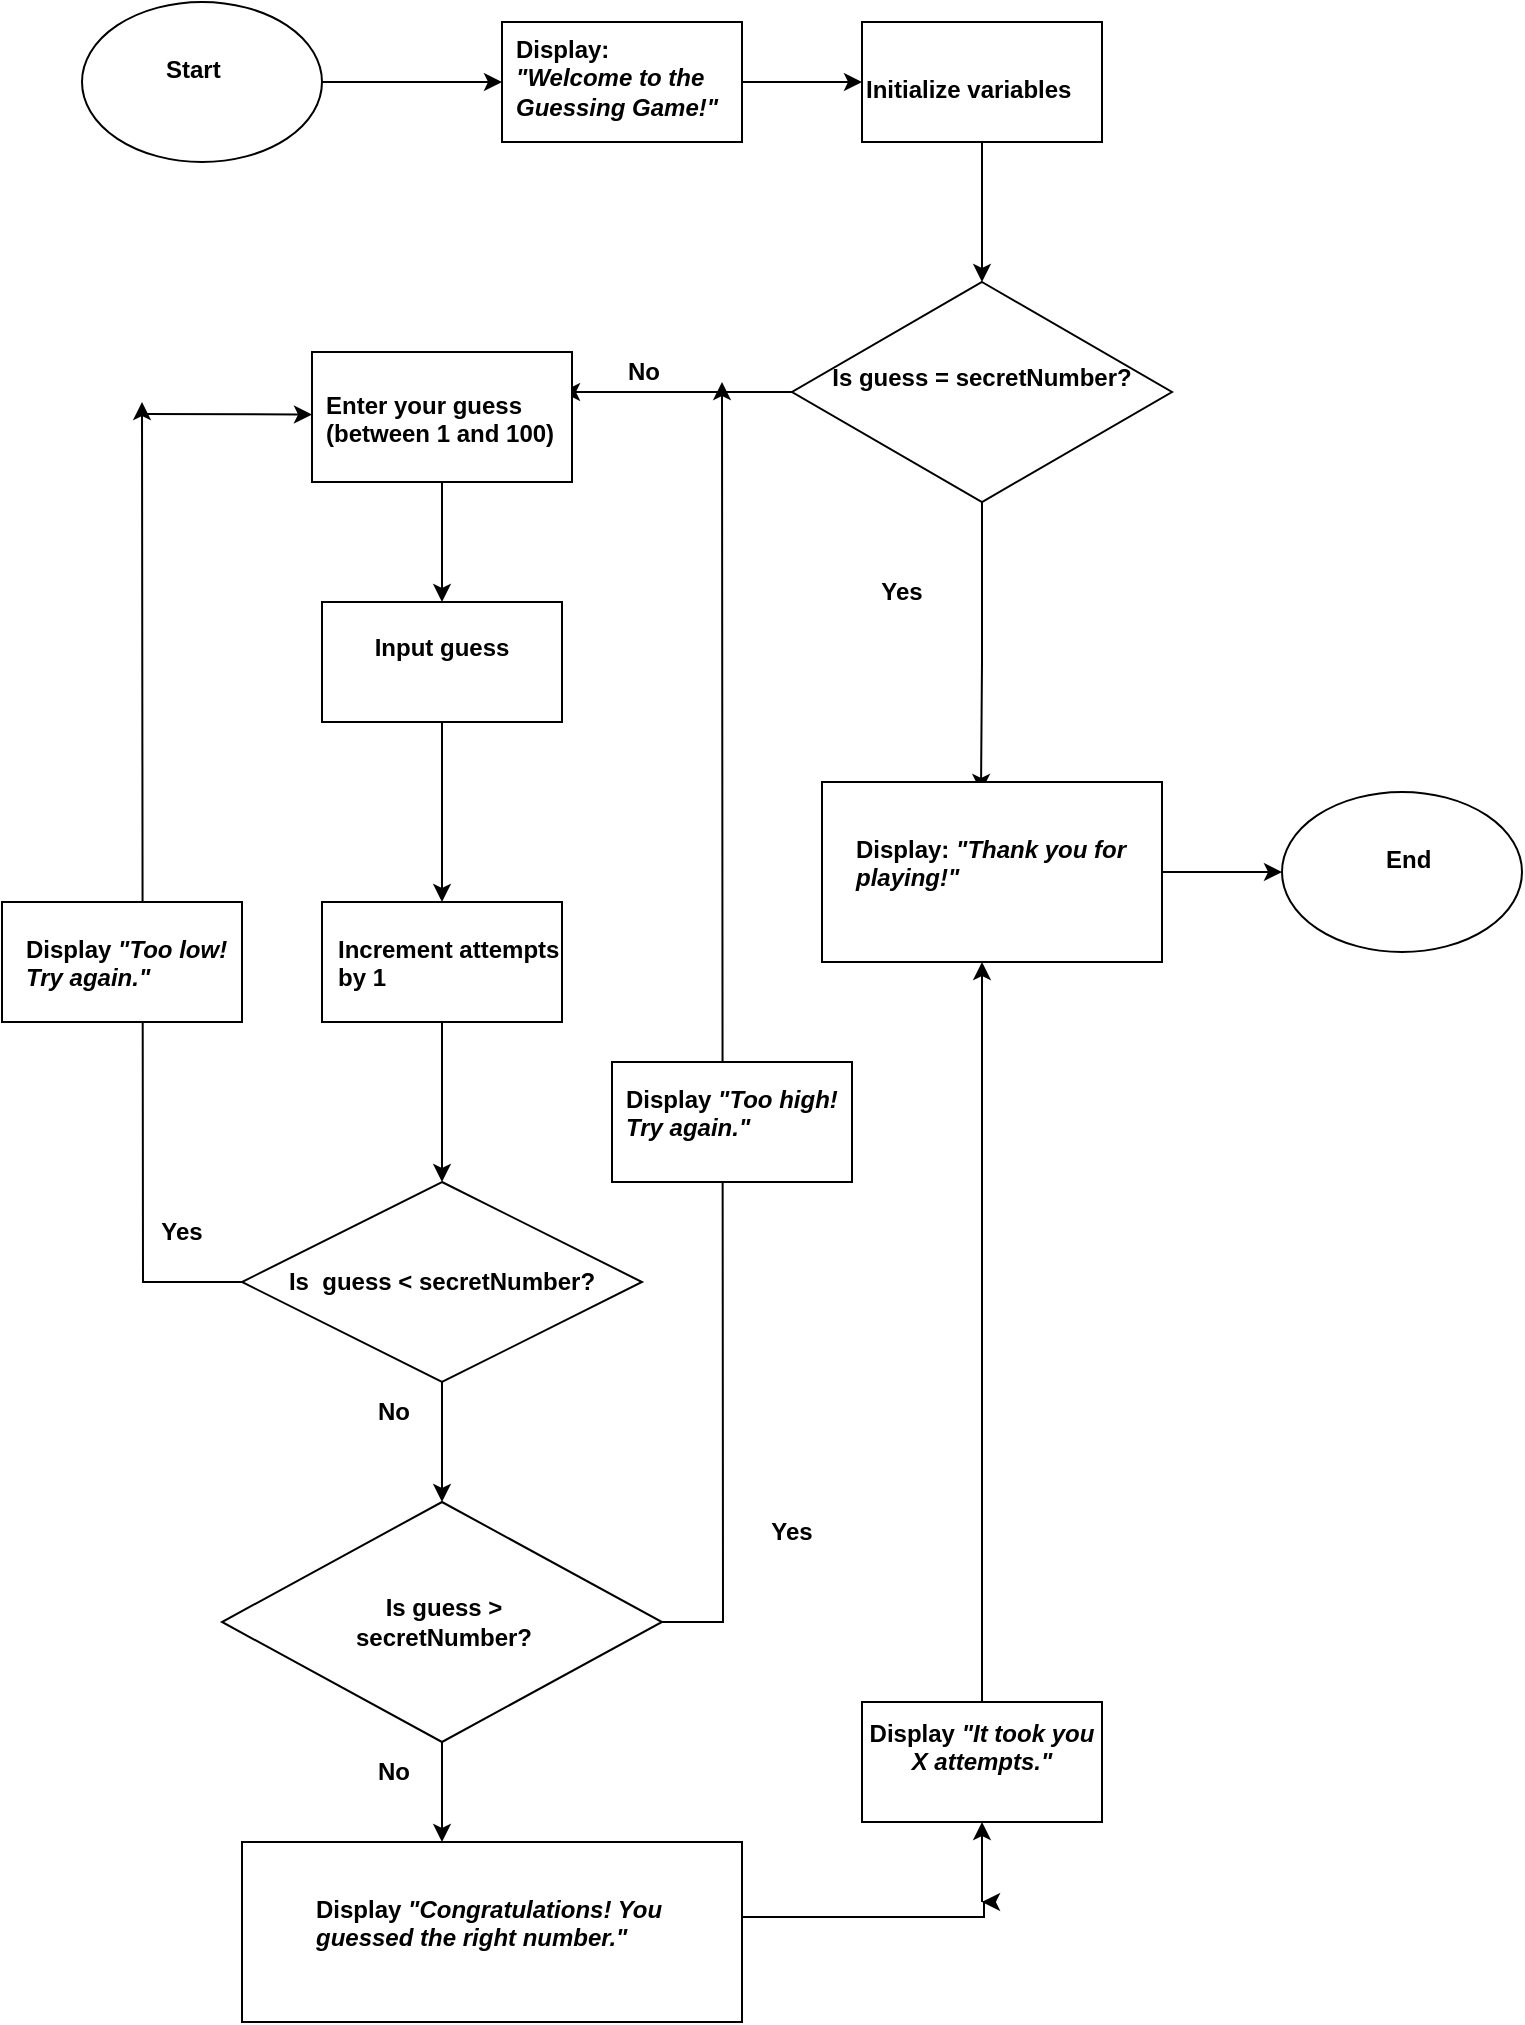 <mxfile version="28.1.1">
  <diagram name="Trang-1" id="57OtDuVGGtOO1k8ljJCp">
    <mxGraphModel dx="1281" dy="535" grid="1" gridSize="10" guides="1" tooltips="1" connect="1" arrows="1" fold="1" page="1" pageScale="1" pageWidth="827" pageHeight="1169" math="0" shadow="0">
      <root>
        <mxCell id="myIlJPlCRd8tXCbRHFYI-0" />
        <mxCell id="myIlJPlCRd8tXCbRHFYI-1" parent="myIlJPlCRd8tXCbRHFYI-0" />
        <mxCell id="AD6BldFnmuoz9lDEGxIW-10" style="edgeStyle=orthogonalEdgeStyle;rounded=0;orthogonalLoop=1;jettySize=auto;html=1;" edge="1" parent="myIlJPlCRd8tXCbRHFYI-1" source="AD6BldFnmuoz9lDEGxIW-0" target="AD6BldFnmuoz9lDEGxIW-11">
          <mxGeometry relative="1" as="geometry">
            <mxPoint x="260" y="50" as="targetPoint" />
          </mxGeometry>
        </mxCell>
        <mxCell id="AD6BldFnmuoz9lDEGxIW-0" value="" style="ellipse;whiteSpace=wrap;html=1;" vertex="1" parent="myIlJPlCRd8tXCbRHFYI-1">
          <mxGeometry x="60" y="10" width="120" height="80" as="geometry" />
        </mxCell>
        <mxCell id="AD6BldFnmuoz9lDEGxIW-12" style="edgeStyle=orthogonalEdgeStyle;rounded=0;orthogonalLoop=1;jettySize=auto;html=1;" edge="1" parent="myIlJPlCRd8tXCbRHFYI-1" source="AD6BldFnmuoz9lDEGxIW-11">
          <mxGeometry relative="1" as="geometry">
            <mxPoint x="450" y="50" as="targetPoint" />
          </mxGeometry>
        </mxCell>
        <mxCell id="AD6BldFnmuoz9lDEGxIW-11" value="" style="rounded=0;whiteSpace=wrap;html=1;" vertex="1" parent="myIlJPlCRd8tXCbRHFYI-1">
          <mxGeometry x="270" y="20" width="120" height="60" as="geometry" />
        </mxCell>
        <mxCell id="AD6BldFnmuoz9lDEGxIW-14" style="edgeStyle=orthogonalEdgeStyle;rounded=0;orthogonalLoop=1;jettySize=auto;html=1;" edge="1" parent="myIlJPlCRd8tXCbRHFYI-1" source="AD6BldFnmuoz9lDEGxIW-13" target="AD6BldFnmuoz9lDEGxIW-15">
          <mxGeometry relative="1" as="geometry">
            <mxPoint x="510" y="160" as="targetPoint" />
          </mxGeometry>
        </mxCell>
        <mxCell id="AD6BldFnmuoz9lDEGxIW-13" value="" style="rounded=0;whiteSpace=wrap;html=1;" vertex="1" parent="myIlJPlCRd8tXCbRHFYI-1">
          <mxGeometry x="450" y="20" width="120" height="60" as="geometry" />
        </mxCell>
        <mxCell id="AD6BldFnmuoz9lDEGxIW-16" style="edgeStyle=orthogonalEdgeStyle;rounded=0;orthogonalLoop=1;jettySize=auto;html=1;" edge="1" parent="myIlJPlCRd8tXCbRHFYI-1" source="AD6BldFnmuoz9lDEGxIW-15">
          <mxGeometry relative="1" as="geometry">
            <mxPoint x="300" y="205" as="targetPoint" />
          </mxGeometry>
        </mxCell>
        <mxCell id="AD6BldFnmuoz9lDEGxIW-17" style="edgeStyle=orthogonalEdgeStyle;rounded=0;orthogonalLoop=1;jettySize=auto;html=1;entryX=0.5;entryY=0;entryDx=0;entryDy=0;exitX=0.5;exitY=1;exitDx=0;exitDy=0;" edge="1" parent="myIlJPlCRd8tXCbRHFYI-1" source="AD6BldFnmuoz9lDEGxIW-15">
          <mxGeometry relative="1" as="geometry">
            <mxPoint x="509.5" y="405" as="targetPoint" />
            <mxPoint x="504.5" y="265" as="sourcePoint" />
            <Array as="points">
              <mxPoint x="510" y="340" />
            </Array>
          </mxGeometry>
        </mxCell>
        <mxCell id="AD6BldFnmuoz9lDEGxIW-15" value="&#xa;Is guess = secretNumber?&#xa;&#xa;" style="rhombus;whiteSpace=wrap;html=1;fontStyle=1" vertex="1" parent="myIlJPlCRd8tXCbRHFYI-1">
          <mxGeometry x="415" y="150" width="190" height="110" as="geometry" />
        </mxCell>
        <mxCell id="AD6BldFnmuoz9lDEGxIW-29" style="edgeStyle=orthogonalEdgeStyle;rounded=0;orthogonalLoop=1;jettySize=auto;html=1;" edge="1" parent="myIlJPlCRd8tXCbRHFYI-1" source="AD6BldFnmuoz9lDEGxIW-18" target="AD6BldFnmuoz9lDEGxIW-20">
          <mxGeometry relative="1" as="geometry" />
        </mxCell>
        <mxCell id="AD6BldFnmuoz9lDEGxIW-18" value="" style="rounded=0;whiteSpace=wrap;html=1;" vertex="1" parent="myIlJPlCRd8tXCbRHFYI-1">
          <mxGeometry x="175" y="185" width="130" height="65" as="geometry" />
        </mxCell>
        <mxCell id="AD6BldFnmuoz9lDEGxIW-21" style="edgeStyle=orthogonalEdgeStyle;rounded=0;orthogonalLoop=1;jettySize=auto;html=1;" edge="1" parent="myIlJPlCRd8tXCbRHFYI-1" source="AD6BldFnmuoz9lDEGxIW-20">
          <mxGeometry relative="1" as="geometry">
            <mxPoint x="240" y="460" as="targetPoint" />
          </mxGeometry>
        </mxCell>
        <mxCell id="AD6BldFnmuoz9lDEGxIW-20" value="&#xa;Input guess &#xa;&#xa;" style="rounded=0;whiteSpace=wrap;html=1;fontStyle=1" vertex="1" parent="myIlJPlCRd8tXCbRHFYI-1">
          <mxGeometry x="180" y="310" width="120" height="60" as="geometry" />
        </mxCell>
        <mxCell id="AD6BldFnmuoz9lDEGxIW-32" style="edgeStyle=orthogonalEdgeStyle;rounded=0;orthogonalLoop=1;jettySize=auto;html=1;" edge="1" parent="myIlJPlCRd8tXCbRHFYI-1" source="AD6BldFnmuoz9lDEGxIW-22">
          <mxGeometry relative="1" as="geometry">
            <mxPoint x="240" y="600" as="targetPoint" />
          </mxGeometry>
        </mxCell>
        <mxCell id="AD6BldFnmuoz9lDEGxIW-22" value="" style="rounded=0;whiteSpace=wrap;html=1;" vertex="1" parent="myIlJPlCRd8tXCbRHFYI-1">
          <mxGeometry x="180" y="460" width="120" height="60" as="geometry" />
        </mxCell>
        <mxCell id="AD6BldFnmuoz9lDEGxIW-23" value="Start" style="text;whiteSpace=wrap;html=1;fontStyle=1" vertex="1" parent="myIlJPlCRd8tXCbRHFYI-1">
          <mxGeometry x="100" y="30" width="60" height="40" as="geometry" />
        </mxCell>
        <mxCell id="AD6BldFnmuoz9lDEGxIW-24" value="Display: &lt;em data-end=&quot;289&quot; data-start=&quot;256&quot;&gt;&quot;Welcome to the Guessing Game!&quot;&lt;/em&gt;" style="text;whiteSpace=wrap;html=1;fontStyle=1" vertex="1" parent="myIlJPlCRd8tXCbRHFYI-1">
          <mxGeometry x="275" y="20" width="110" height="60" as="geometry" />
        </mxCell>
        <mxCell id="AD6BldFnmuoz9lDEGxIW-26" value="Initialize variables" style="text;whiteSpace=wrap;html=1;fontStyle=1" vertex="1" parent="myIlJPlCRd8tXCbRHFYI-1">
          <mxGeometry x="450" y="40" width="130" height="40" as="geometry" />
        </mxCell>
        <mxCell id="AD6BldFnmuoz9lDEGxIW-27" value="Enter your guess (between 1 and 100)" style="text;whiteSpace=wrap;html=1;fontStyle=1" vertex="1" parent="myIlJPlCRd8tXCbRHFYI-1">
          <mxGeometry x="180" y="197.5" width="136" height="40" as="geometry" />
        </mxCell>
        <mxCell id="AD6BldFnmuoz9lDEGxIW-30" value="Increment attempts by 1" style="text;whiteSpace=wrap;html=1;fontStyle=1" vertex="1" parent="myIlJPlCRd8tXCbRHFYI-1">
          <mxGeometry x="185.5" y="470" width="125" height="40" as="geometry" />
        </mxCell>
        <mxCell id="AD6BldFnmuoz9lDEGxIW-34" style="edgeStyle=orthogonalEdgeStyle;rounded=0;orthogonalLoop=1;jettySize=auto;html=1;" edge="1" parent="myIlJPlCRd8tXCbRHFYI-1" source="AD6BldFnmuoz9lDEGxIW-33">
          <mxGeometry relative="1" as="geometry">
            <mxPoint x="90" y="210" as="targetPoint" />
          </mxGeometry>
        </mxCell>
        <mxCell id="AD6BldFnmuoz9lDEGxIW-35" style="edgeStyle=orthogonalEdgeStyle;rounded=0;orthogonalLoop=1;jettySize=auto;html=1;" edge="1" parent="myIlJPlCRd8tXCbRHFYI-1" source="AD6BldFnmuoz9lDEGxIW-33">
          <mxGeometry relative="1" as="geometry">
            <mxPoint x="240" y="760" as="targetPoint" />
          </mxGeometry>
        </mxCell>
        <mxCell id="AD6BldFnmuoz9lDEGxIW-33" value="Is&amp;nbsp; guess &amp;lt; secretNumber?" style="rhombus;whiteSpace=wrap;html=1;fontStyle=1" vertex="1" parent="myIlJPlCRd8tXCbRHFYI-1">
          <mxGeometry x="140" y="600" width="200" height="100" as="geometry" />
        </mxCell>
        <mxCell id="AD6BldFnmuoz9lDEGxIW-36" value="" style="endArrow=classic;html=1;rounded=0;entryX=0;entryY=0.5;entryDx=0;entryDy=0;" edge="1" parent="myIlJPlCRd8tXCbRHFYI-1">
          <mxGeometry width="50" height="50" relative="1" as="geometry">
            <mxPoint x="90" y="216" as="sourcePoint" />
            <mxPoint x="175" y="216.25" as="targetPoint" />
          </mxGeometry>
        </mxCell>
        <mxCell id="AD6BldFnmuoz9lDEGxIW-37" value="Yes" style="text;html=1;align=center;verticalAlign=middle;whiteSpace=wrap;rounded=0;fontStyle=1" vertex="1" parent="myIlJPlCRd8tXCbRHFYI-1">
          <mxGeometry x="80" y="610" width="60" height="30" as="geometry" />
        </mxCell>
        <mxCell id="AD6BldFnmuoz9lDEGxIW-38" value="" style="rounded=0;whiteSpace=wrap;html=1;direction=west;" vertex="1" parent="myIlJPlCRd8tXCbRHFYI-1">
          <mxGeometry x="20" y="460" width="120" height="60" as="geometry" />
        </mxCell>
        <mxCell id="AD6BldFnmuoz9lDEGxIW-40" value="Display &lt;em data-end=&quot;755&quot; data-start=&quot;732&quot;&gt;&quot;Too low! Try again.&quot;&lt;/em&gt;" style="text;whiteSpace=wrap;html=1;fontStyle=1" vertex="1" parent="myIlJPlCRd8tXCbRHFYI-1">
          <mxGeometry x="30" y="470" width="120" height="40" as="geometry" />
        </mxCell>
        <mxCell id="AD6BldFnmuoz9lDEGxIW-41" value="No" style="text;html=1;align=center;verticalAlign=middle;whiteSpace=wrap;rounded=0;fontStyle=1" vertex="1" parent="myIlJPlCRd8tXCbRHFYI-1">
          <mxGeometry x="185.5" y="700" width="60" height="30" as="geometry" />
        </mxCell>
        <mxCell id="AD6BldFnmuoz9lDEGxIW-44" style="edgeStyle=orthogonalEdgeStyle;rounded=0;orthogonalLoop=1;jettySize=auto;html=1;" edge="1" parent="myIlJPlCRd8tXCbRHFYI-1" source="AD6BldFnmuoz9lDEGxIW-42">
          <mxGeometry relative="1" as="geometry">
            <mxPoint x="380" y="200" as="targetPoint" />
          </mxGeometry>
        </mxCell>
        <mxCell id="AD6BldFnmuoz9lDEGxIW-46" style="edgeStyle=orthogonalEdgeStyle;rounded=0;orthogonalLoop=1;jettySize=auto;html=1;" edge="1" parent="myIlJPlCRd8tXCbRHFYI-1" source="AD6BldFnmuoz9lDEGxIW-42">
          <mxGeometry relative="1" as="geometry">
            <mxPoint x="240" y="930" as="targetPoint" />
          </mxGeometry>
        </mxCell>
        <mxCell id="AD6BldFnmuoz9lDEGxIW-42" value="" style="rhombus;whiteSpace=wrap;html=1;" vertex="1" parent="myIlJPlCRd8tXCbRHFYI-1">
          <mxGeometry x="130" y="760" width="220" height="120" as="geometry" />
        </mxCell>
        <mxCell id="AD6BldFnmuoz9lDEGxIW-43" value="Is&amp;nbsp;guess &amp;gt; secretNumber?" style="text;html=1;align=center;verticalAlign=middle;whiteSpace=wrap;rounded=0;fontStyle=1" vertex="1" parent="myIlJPlCRd8tXCbRHFYI-1">
          <mxGeometry x="166" y="795" width="150" height="50" as="geometry" />
        </mxCell>
        <mxCell id="AD6BldFnmuoz9lDEGxIW-45" value="Yes" style="text;html=1;align=center;verticalAlign=middle;whiteSpace=wrap;rounded=0;fontStyle=1" vertex="1" parent="myIlJPlCRd8tXCbRHFYI-1">
          <mxGeometry x="385" y="760" width="60" height="30" as="geometry" />
        </mxCell>
        <mxCell id="AD6BldFnmuoz9lDEGxIW-47" value="" style="rounded=0;whiteSpace=wrap;html=1;" vertex="1" parent="myIlJPlCRd8tXCbRHFYI-1">
          <mxGeometry x="140" y="930" width="250" height="90" as="geometry" />
        </mxCell>
        <mxCell id="AD6BldFnmuoz9lDEGxIW-51" style="edgeStyle=orthogonalEdgeStyle;rounded=0;orthogonalLoop=1;jettySize=auto;html=1;exitX=1;exitY=0.25;exitDx=0;exitDy=0;" edge="1" parent="myIlJPlCRd8tXCbRHFYI-1">
          <mxGeometry relative="1" as="geometry">
            <mxPoint x="510" y="960" as="targetPoint" />
            <mxPoint x="390" y="967.5" as="sourcePoint" />
            <Array as="points">
              <mxPoint x="511" y="968" />
            </Array>
          </mxGeometry>
        </mxCell>
        <mxCell id="AD6BldFnmuoz9lDEGxIW-48" value="Display &lt;em data-end=&quot;1019&quot; data-start=&quot;969&quot;&gt;&quot;Congratulations! You guessed the right number.&quot;&lt;/em&gt;" style="text;whiteSpace=wrap;html=1;fontStyle=1" vertex="1" parent="myIlJPlCRd8tXCbRHFYI-1">
          <mxGeometry x="175" y="950" width="215" height="70" as="geometry" />
        </mxCell>
        <mxCell id="AD6BldFnmuoz9lDEGxIW-49" value="No" style="text;html=1;align=center;verticalAlign=middle;whiteSpace=wrap;rounded=0;fontStyle=1" vertex="1" parent="myIlJPlCRd8tXCbRHFYI-1">
          <mxGeometry x="185.5" y="880" width="60" height="30" as="geometry" />
        </mxCell>
        <mxCell id="AD6BldFnmuoz9lDEGxIW-54" style="edgeStyle=orthogonalEdgeStyle;rounded=0;orthogonalLoop=1;jettySize=auto;html=1;" edge="1" parent="myIlJPlCRd8tXCbRHFYI-1" source="AD6BldFnmuoz9lDEGxIW-52">
          <mxGeometry relative="1" as="geometry">
            <mxPoint x="510" y="490" as="targetPoint" />
          </mxGeometry>
        </mxCell>
        <mxCell id="AD6BldFnmuoz9lDEGxIW-52" value="&#xa;Display &lt;em data-start=&quot;1057&quot; data-end=&quot;1084&quot;&gt;&quot;It took you X attempts.&quot;&lt;/em&gt; &#xa;&#xa;" style="rounded=0;whiteSpace=wrap;html=1;fontStyle=1" vertex="1" parent="myIlJPlCRd8tXCbRHFYI-1">
          <mxGeometry x="450" y="860" width="120" height="60" as="geometry" />
        </mxCell>
        <mxCell id="AD6BldFnmuoz9lDEGxIW-56" style="edgeStyle=orthogonalEdgeStyle;rounded=0;orthogonalLoop=1;jettySize=auto;html=1;" edge="1" parent="myIlJPlCRd8tXCbRHFYI-1" source="AD6BldFnmuoz9lDEGxIW-55">
          <mxGeometry relative="1" as="geometry">
            <mxPoint x="660" y="445" as="targetPoint" />
          </mxGeometry>
        </mxCell>
        <mxCell id="AD6BldFnmuoz9lDEGxIW-55" value="" style="rounded=0;whiteSpace=wrap;html=1;" vertex="1" parent="myIlJPlCRd8tXCbRHFYI-1">
          <mxGeometry x="430" y="400" width="170" height="90" as="geometry" />
        </mxCell>
        <mxCell id="AD6BldFnmuoz9lDEGxIW-57" value="No" style="text;html=1;align=center;verticalAlign=middle;whiteSpace=wrap;rounded=0;fontStyle=1" vertex="1" parent="myIlJPlCRd8tXCbRHFYI-1">
          <mxGeometry x="310.5" y="180" width="60" height="30" as="geometry" />
        </mxCell>
        <mxCell id="AD6BldFnmuoz9lDEGxIW-58" value="" style="rounded=0;whiteSpace=wrap;html=1;" vertex="1" parent="myIlJPlCRd8tXCbRHFYI-1">
          <mxGeometry x="325" y="540" width="120" height="60" as="geometry" />
        </mxCell>
        <mxCell id="AD6BldFnmuoz9lDEGxIW-59" value="Display &lt;em data-end=&quot;909&quot; data-start=&quot;885&quot;&gt;&quot;Too high! Try again.&quot;&lt;/em&gt;" style="text;whiteSpace=wrap;html=1;fontStyle=1" vertex="1" parent="myIlJPlCRd8tXCbRHFYI-1">
          <mxGeometry x="330" y="545" width="110" height="40" as="geometry" />
        </mxCell>
        <mxCell id="AD6BldFnmuoz9lDEGxIW-60" value="Yes" style="text;html=1;align=center;verticalAlign=middle;whiteSpace=wrap;rounded=0;fontStyle=1" vertex="1" parent="myIlJPlCRd8tXCbRHFYI-1">
          <mxGeometry x="440" y="290" width="60" height="30" as="geometry" />
        </mxCell>
        <mxCell id="AD6BldFnmuoz9lDEGxIW-61" value="Display: &lt;em data-end=&quot;1192&quot; data-start=&quot;1166&quot;&gt;&quot;Thank you for playing!&quot;&lt;/em&gt;" style="text;whiteSpace=wrap;html=1;fontStyle=1" vertex="1" parent="myIlJPlCRd8tXCbRHFYI-1">
          <mxGeometry x="445" y="420" width="150" height="40" as="geometry" />
        </mxCell>
        <mxCell id="AD6BldFnmuoz9lDEGxIW-62" value="" style="ellipse;whiteSpace=wrap;html=1;" vertex="1" parent="myIlJPlCRd8tXCbRHFYI-1">
          <mxGeometry x="660" y="405" width="120" height="80" as="geometry" />
        </mxCell>
        <mxCell id="AD6BldFnmuoz9lDEGxIW-63" value="&lt;strong data-start=&quot;1212&quot; data-end=&quot;1219&quot;&gt;End&lt;/strong&gt;" style="text;whiteSpace=wrap;html=1;" vertex="1" parent="myIlJPlCRd8tXCbRHFYI-1">
          <mxGeometry x="710" y="425" width="60" height="40" as="geometry" />
        </mxCell>
        <mxCell id="AD6BldFnmuoz9lDEGxIW-64" value="" style="endArrow=classic;html=1;rounded=0;entryX=0.5;entryY=1;entryDx=0;entryDy=0;" edge="1" parent="myIlJPlCRd8tXCbRHFYI-1" target="AD6BldFnmuoz9lDEGxIW-52">
          <mxGeometry width="50" height="50" relative="1" as="geometry">
            <mxPoint x="510" y="960" as="sourcePoint" />
            <mxPoint x="440" y="760" as="targetPoint" />
            <Array as="points">
              <mxPoint x="510" y="960" />
            </Array>
          </mxGeometry>
        </mxCell>
      </root>
    </mxGraphModel>
  </diagram>
</mxfile>
